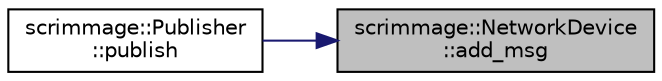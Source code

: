 digraph "scrimmage::NetworkDevice::add_msg"
{
 // LATEX_PDF_SIZE
  edge [fontname="Helvetica",fontsize="10",labelfontname="Helvetica",labelfontsize="10"];
  node [fontname="Helvetica",fontsize="10",shape=record];
  rankdir="RL";
  Node1 [label="scrimmage::NetworkDevice\l::add_msg",height=0.2,width=0.4,color="black", fillcolor="grey75", style="filled", fontcolor="black",tooltip=" "];
  Node1 -> Node2 [dir="back",color="midnightblue",fontsize="10",style="solid",fontname="Helvetica"];
  Node2 [label="scrimmage::Publisher\l::publish",height=0.2,width=0.4,color="black", fillcolor="white", style="filled",URL="$classscrimmage_1_1Publisher.html#a640df6f51c7c94ab98ff8502232395ea",tooltip=" "];
}
